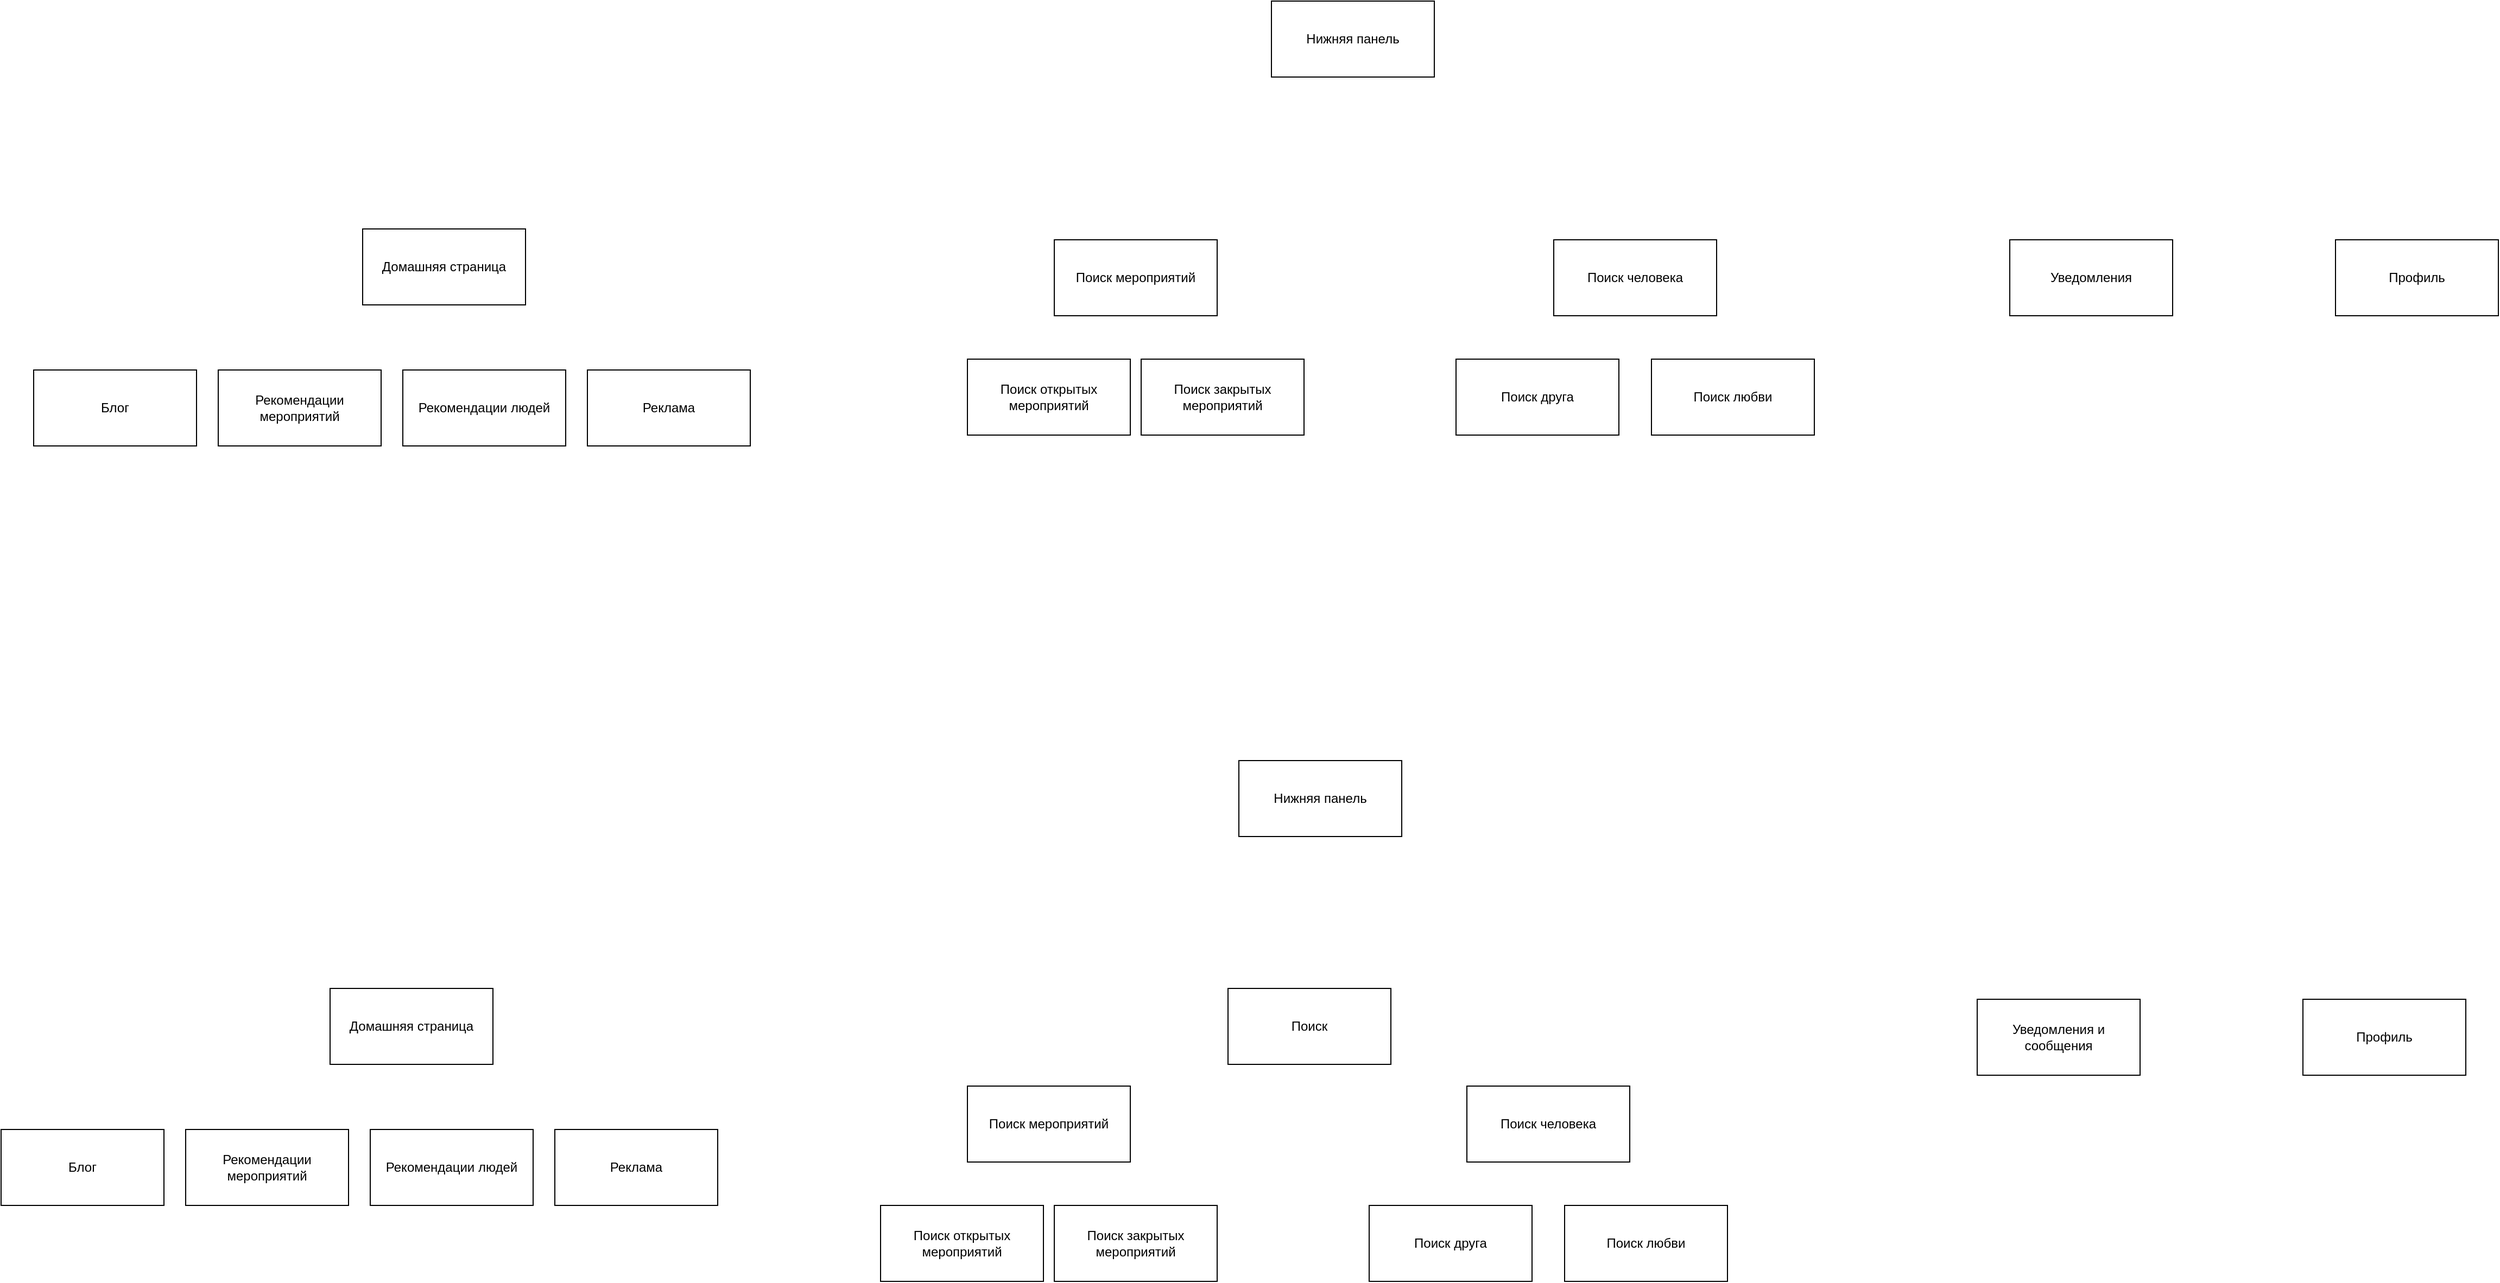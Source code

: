 <mxfile version="15.8.4" type="device"><diagram id="qoKBPkumv4y7Siwdmq2F" name="Страница 1"><mxGraphModel dx="2835" dy="1453" grid="1" gridSize="10" guides="1" tooltips="1" connect="1" arrows="1" fold="1" page="1" pageScale="1" pageWidth="827" pageHeight="1169" math="0" shadow="0"><root><mxCell id="0"/><mxCell id="1" parent="0"/><mxCell id="v0N_QTJ5gHo_sQBLeitV-1" value="Домашняя страница" style="rounded=0;whiteSpace=wrap;html=1;" vertex="1" parent="1"><mxGeometry x="-407" y="370" width="150" height="70" as="geometry"/></mxCell><mxCell id="v0N_QTJ5gHo_sQBLeitV-2" value="Поиск друга" style="rounded=0;whiteSpace=wrap;html=1;" vertex="1" parent="1"><mxGeometry x="600" y="490" width="150" height="70" as="geometry"/></mxCell><mxCell id="v0N_QTJ5gHo_sQBLeitV-3" value="Поиск открытых мероприятий" style="rounded=0;whiteSpace=wrap;html=1;" vertex="1" parent="1"><mxGeometry x="150" y="490" width="150" height="70" as="geometry"/></mxCell><mxCell id="v0N_QTJ5gHo_sQBLeitV-5" value="Профиль" style="rounded=0;whiteSpace=wrap;html=1;" vertex="1" parent="1"><mxGeometry x="1410" y="380" width="150" height="70" as="geometry"/></mxCell><mxCell id="v0N_QTJ5gHo_sQBLeitV-6" value="Поиск закрытых мероприятий" style="rounded=0;whiteSpace=wrap;html=1;" vertex="1" parent="1"><mxGeometry x="310" y="490" width="150" height="70" as="geometry"/></mxCell><mxCell id="v0N_QTJ5gHo_sQBLeitV-7" value="Нижняя панель" style="rounded=0;whiteSpace=wrap;html=1;" vertex="1" parent="1"><mxGeometry x="430" y="160" width="150" height="70" as="geometry"/></mxCell><mxCell id="v0N_QTJ5gHo_sQBLeitV-8" value="Поиск мероприятий" style="rounded=0;whiteSpace=wrap;html=1;" vertex="1" parent="1"><mxGeometry x="230" y="380" width="150" height="70" as="geometry"/></mxCell><mxCell id="v0N_QTJ5gHo_sQBLeitV-9" value="Поиск любви" style="rounded=0;whiteSpace=wrap;html=1;" vertex="1" parent="1"><mxGeometry x="780" y="490" width="150" height="70" as="geometry"/></mxCell><mxCell id="v0N_QTJ5gHo_sQBLeitV-10" value="Блог" style="rounded=0;whiteSpace=wrap;html=1;" vertex="1" parent="1"><mxGeometry x="-710" y="500" width="150" height="70" as="geometry"/></mxCell><mxCell id="v0N_QTJ5gHo_sQBLeitV-11" value="Рекомендации мероприятий" style="rounded=0;whiteSpace=wrap;html=1;" vertex="1" parent="1"><mxGeometry x="-540" y="500" width="150" height="70" as="geometry"/></mxCell><mxCell id="v0N_QTJ5gHo_sQBLeitV-12" value="Реклама" style="rounded=0;whiteSpace=wrap;html=1;" vertex="1" parent="1"><mxGeometry x="-200" y="500" width="150" height="70" as="geometry"/></mxCell><mxCell id="v0N_QTJ5gHo_sQBLeitV-13" value="Поиск человека" style="rounded=0;whiteSpace=wrap;html=1;" vertex="1" parent="1"><mxGeometry x="690" y="380" width="150" height="70" as="geometry"/></mxCell><mxCell id="v0N_QTJ5gHo_sQBLeitV-14" value="Уведомления" style="rounded=0;whiteSpace=wrap;html=1;" vertex="1" parent="1"><mxGeometry x="1110" y="380" width="150" height="70" as="geometry"/></mxCell><mxCell id="v0N_QTJ5gHo_sQBLeitV-16" value="Рекомендации людей" style="rounded=0;whiteSpace=wrap;html=1;" vertex="1" parent="1"><mxGeometry x="-370" y="500" width="150" height="70" as="geometry"/></mxCell><mxCell id="v0N_QTJ5gHo_sQBLeitV-17" value="Домашняя страница" style="rounded=0;whiteSpace=wrap;html=1;" vertex="1" parent="1"><mxGeometry x="-437" y="1070" width="150" height="70" as="geometry"/></mxCell><mxCell id="v0N_QTJ5gHo_sQBLeitV-18" value="Поиск друга" style="rounded=0;whiteSpace=wrap;html=1;" vertex="1" parent="1"><mxGeometry x="520" y="1270" width="150" height="70" as="geometry"/></mxCell><mxCell id="v0N_QTJ5gHo_sQBLeitV-19" value="Поиск открытых мероприятий" style="rounded=0;whiteSpace=wrap;html=1;" vertex="1" parent="1"><mxGeometry x="70" y="1270" width="150" height="70" as="geometry"/></mxCell><mxCell id="v0N_QTJ5gHo_sQBLeitV-20" value="Профиль" style="rounded=0;whiteSpace=wrap;html=1;" vertex="1" parent="1"><mxGeometry x="1380" y="1080" width="150" height="70" as="geometry"/></mxCell><mxCell id="v0N_QTJ5gHo_sQBLeitV-21" value="Поиск закрытых мероприятий" style="rounded=0;whiteSpace=wrap;html=1;" vertex="1" parent="1"><mxGeometry x="230" y="1270" width="150" height="70" as="geometry"/></mxCell><mxCell id="v0N_QTJ5gHo_sQBLeitV-22" value="Нижняя панель" style="rounded=0;whiteSpace=wrap;html=1;" vertex="1" parent="1"><mxGeometry x="400" y="860" width="150" height="70" as="geometry"/></mxCell><mxCell id="v0N_QTJ5gHo_sQBLeitV-23" value="Поиск мероприятий" style="rounded=0;whiteSpace=wrap;html=1;" vertex="1" parent="1"><mxGeometry x="150" y="1160" width="150" height="70" as="geometry"/></mxCell><mxCell id="v0N_QTJ5gHo_sQBLeitV-24" value="Поиск любви" style="rounded=0;whiteSpace=wrap;html=1;" vertex="1" parent="1"><mxGeometry x="700" y="1270" width="150" height="70" as="geometry"/></mxCell><mxCell id="v0N_QTJ5gHo_sQBLeitV-25" value="Блог" style="rounded=0;whiteSpace=wrap;html=1;" vertex="1" parent="1"><mxGeometry x="-740" y="1200" width="150" height="70" as="geometry"/></mxCell><mxCell id="v0N_QTJ5gHo_sQBLeitV-26" value="Рекомендации мероприятий" style="rounded=0;whiteSpace=wrap;html=1;" vertex="1" parent="1"><mxGeometry x="-570" y="1200" width="150" height="70" as="geometry"/></mxCell><mxCell id="v0N_QTJ5gHo_sQBLeitV-27" value="Реклама" style="rounded=0;whiteSpace=wrap;html=1;" vertex="1" parent="1"><mxGeometry x="-230" y="1200" width="150" height="70" as="geometry"/></mxCell><mxCell id="v0N_QTJ5gHo_sQBLeitV-28" value="Поиск человека" style="rounded=0;whiteSpace=wrap;html=1;" vertex="1" parent="1"><mxGeometry x="610" y="1160" width="150" height="70" as="geometry"/></mxCell><mxCell id="v0N_QTJ5gHo_sQBLeitV-29" value="Уведомления и сообщения" style="rounded=0;whiteSpace=wrap;html=1;" vertex="1" parent="1"><mxGeometry x="1080" y="1080" width="150" height="70" as="geometry"/></mxCell><mxCell id="v0N_QTJ5gHo_sQBLeitV-30" value="Рекомендации людей" style="rounded=0;whiteSpace=wrap;html=1;" vertex="1" parent="1"><mxGeometry x="-400" y="1200" width="150" height="70" as="geometry"/></mxCell><mxCell id="v0N_QTJ5gHo_sQBLeitV-31" value="Поиск" style="rounded=0;whiteSpace=wrap;html=1;" vertex="1" parent="1"><mxGeometry x="390" y="1070" width="150" height="70" as="geometry"/></mxCell></root></mxGraphModel></diagram></mxfile>